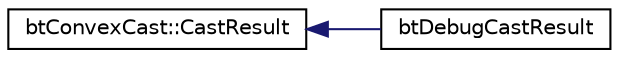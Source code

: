 digraph "Graphical Class Hierarchy"
{
  edge [fontname="Helvetica",fontsize="10",labelfontname="Helvetica",labelfontsize="10"];
  node [fontname="Helvetica",fontsize="10",shape=record];
  rankdir="LR";
  Node1 [label="btConvexCast::CastResult",height=0.2,width=0.4,color="black", fillcolor="white", style="filled",URL="$structbt_convex_cast_1_1_cast_result.html"];
  Node1 -> Node2 [dir="back",color="midnightblue",fontsize="10",style="solid",fontname="Helvetica"];
  Node2 [label="btDebugCastResult",height=0.2,width=0.4,color="black", fillcolor="white", style="filled",URL="$structbt_debug_cast_result.html"];
}
